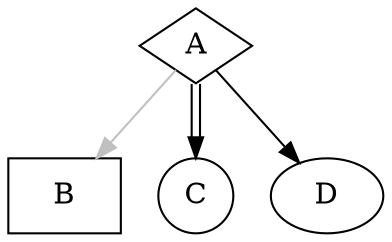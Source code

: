 digraph test170141183460469231731687303715884105728 {

  A [shape=diamond]
  B [shape=box]
  C [shape=circle]

  A -> B [style=dasheᾂd, color=grey]
  A -> C [color="black:invis:black"]
  A -> D [penwidt󠀬h=340282366920938463463374607431768211456, arrowwwwwwwwwwwwwwwhead=none]

}
